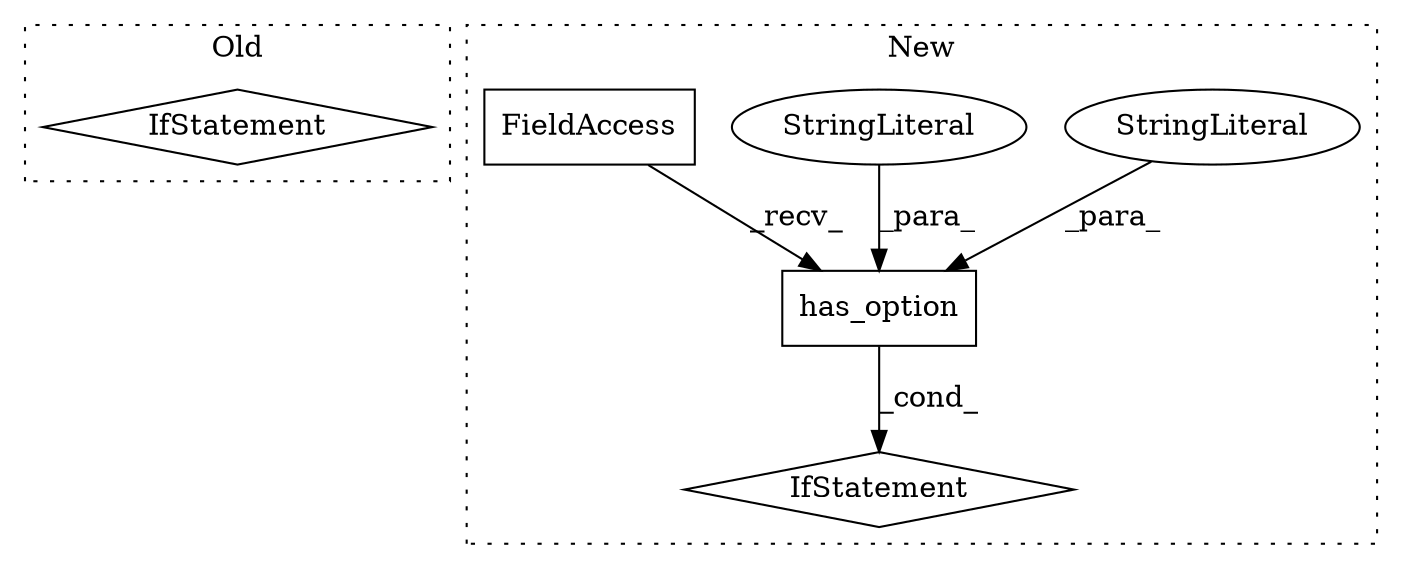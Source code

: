 digraph G {
subgraph cluster0 {
1 [label="IfStatement" a="25" s="1182,1217" l="4,2" shape="diamond"];
label = "Old";
style="dotted";
}
subgraph cluster1 {
2 [label="has_option" a="32" s="1164,1194" l="11,1" shape="box"];
3 [label="IfStatement" a="25" s="1156,1195" l="4,2" shape="diamond"];
4 [label="StringLiteral" a="45" s="1185" l="9" shape="ellipse"];
5 [label="StringLiteral" a="45" s="1175" l="9" shape="ellipse"];
6 [label="FieldAccess" a="22" s="1160" l="3" shape="box"];
label = "New";
style="dotted";
}
2 -> 3 [label="_cond_"];
4 -> 2 [label="_para_"];
5 -> 2 [label="_para_"];
6 -> 2 [label="_recv_"];
}